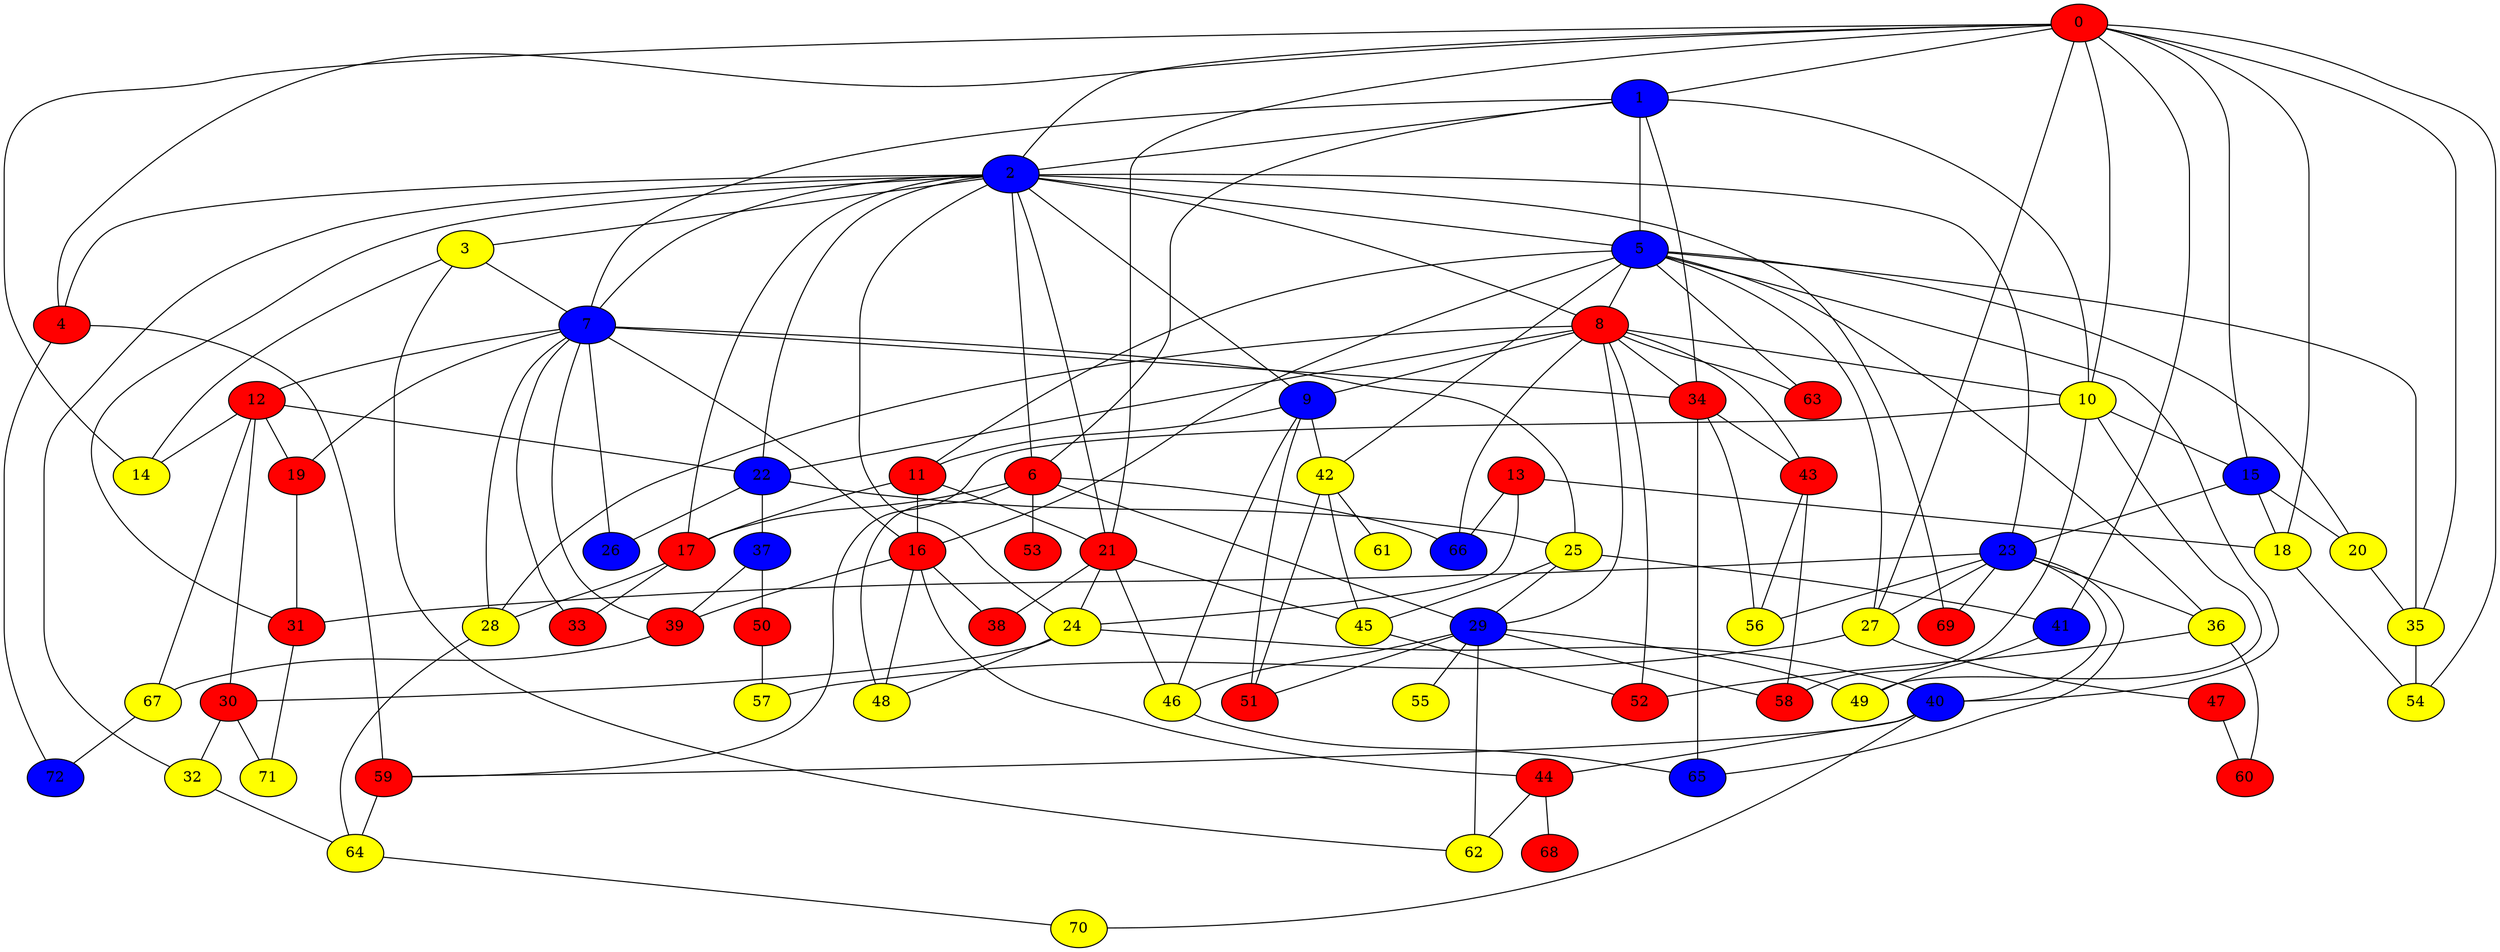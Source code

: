 graph {
0 [style = filled fillcolor = red];
1 [style = filled fillcolor = blue];
2 [style = filled fillcolor = blue];
3 [style = filled fillcolor = yellow];
4 [style = filled fillcolor = red];
5 [style = filled fillcolor = blue];
6 [style = filled fillcolor = red];
7 [style = filled fillcolor = blue];
8 [style = filled fillcolor = red];
9 [style = filled fillcolor = blue];
10 [style = filled fillcolor = yellow];
11 [style = filled fillcolor = red];
12 [style = filled fillcolor = red];
13 [style = filled fillcolor = red];
14 [style = filled fillcolor = yellow];
15 [style = filled fillcolor = blue];
16 [style = filled fillcolor = red];
17 [style = filled fillcolor = red];
18 [style = filled fillcolor = yellow];
19 [style = filled fillcolor = red];
20 [style = filled fillcolor = yellow];
21 [style = filled fillcolor = red];
22 [style = filled fillcolor = blue];
23 [style = filled fillcolor = blue];
24 [style = filled fillcolor = yellow];
25 [style = filled fillcolor = yellow];
26 [style = filled fillcolor = blue];
27 [style = filled fillcolor = yellow];
28 [style = filled fillcolor = yellow];
29 [style = filled fillcolor = blue];
30 [style = filled fillcolor = red];
31 [style = filled fillcolor = red];
32 [style = filled fillcolor = yellow];
33 [style = filled fillcolor = red];
34 [style = filled fillcolor = red];
35 [style = filled fillcolor = yellow];
36 [style = filled fillcolor = yellow];
37 [style = filled fillcolor = blue];
38 [style = filled fillcolor = red];
39 [style = filled fillcolor = red];
40 [style = filled fillcolor = blue];
41 [style = filled fillcolor = blue];
42 [style = filled fillcolor = yellow];
43 [style = filled fillcolor = red];
44 [style = filled fillcolor = red];
45 [style = filled fillcolor = yellow];
46 [style = filled fillcolor = yellow];
47 [style = filled fillcolor = red];
48 [style = filled fillcolor = yellow];
49 [style = filled fillcolor = yellow];
50 [style = filled fillcolor = red];
51 [style = filled fillcolor = red];
52 [style = filled fillcolor = red];
53 [style = filled fillcolor = red];
54 [style = filled fillcolor = yellow];
55 [style = filled fillcolor = yellow];
56 [style = filled fillcolor = yellow];
57 [style = filled fillcolor = yellow];
58 [style = filled fillcolor = red];
59 [style = filled fillcolor = red];
60 [style = filled fillcolor = red];
61 [style = filled fillcolor = yellow];
62 [style = filled fillcolor = yellow];
63 [style = filled fillcolor = red];
64 [style = filled fillcolor = yellow];
65 [style = filled fillcolor = blue];
66 [style = filled fillcolor = blue];
67 [style = filled fillcolor = yellow];
68 [style = filled fillcolor = red];
69 [style = filled fillcolor = red];
70 [style = filled fillcolor = yellow];
71 [style = filled fillcolor = yellow];
72 [style = filled fillcolor = blue];
0 -- 10;
0 -- 4;
0 -- 2;
0 -- 1;
0 -- 14;
0 -- 15;
0 -- 18;
0 -- 21;
0 -- 27;
0 -- 35;
0 -- 41;
0 -- 54;
1 -- 2;
1 -- 5;
1 -- 6;
1 -- 7;
1 -- 10;
1 -- 34;
2 -- 3;
2 -- 4;
2 -- 5;
2 -- 6;
2 -- 7;
2 -- 8;
2 -- 9;
2 -- 17;
2 -- 21;
2 -- 22;
2 -- 23;
2 -- 24;
2 -- 31;
2 -- 32;
2 -- 69;
3 -- 7;
3 -- 14;
3 -- 62;
4 -- 59;
4 -- 72;
5 -- 8;
5 -- 11;
5 -- 16;
5 -- 20;
5 -- 27;
5 -- 35;
5 -- 36;
5 -- 40;
5 -- 42;
5 -- 63;
6 -- 17;
6 -- 29;
6 -- 48;
6 -- 53;
6 -- 66;
7 -- 12;
7 -- 16;
7 -- 19;
7 -- 25;
7 -- 26;
7 -- 28;
7 -- 33;
7 -- 34;
7 -- 39;
8 -- 9;
8 -- 10;
8 -- 22;
8 -- 28;
8 -- 29;
8 -- 34;
8 -- 43;
8 -- 52;
8 -- 63;
8 -- 66;
9 -- 11;
9 -- 42;
9 -- 46;
9 -- 51;
10 -- 15;
10 -- 49;
10 -- 58;
10 -- 59;
11 -- 16;
11 -- 17;
11 -- 21;
12 -- 14;
12 -- 19;
12 -- 22;
12 -- 30;
12 -- 67;
13 -- 18;
13 -- 24;
13 -- 66;
15 -- 18;
15 -- 20;
15 -- 23;
16 -- 38;
16 -- 39;
16 -- 44;
16 -- 48;
17 -- 28;
17 -- 33;
18 -- 54;
19 -- 31;
20 -- 35;
21 -- 24;
21 -- 38;
21 -- 45;
21 -- 46;
22 -- 25;
22 -- 26;
22 -- 37;
23 -- 27;
23 -- 31;
23 -- 36;
23 -- 40;
23 -- 56;
23 -- 65;
23 -- 69;
24 -- 30;
24 -- 40;
24 -- 48;
25 -- 29;
25 -- 41;
25 -- 45;
27 -- 47;
27 -- 57;
28 -- 64;
29 -- 46;
29 -- 49;
29 -- 51;
29 -- 55;
29 -- 58;
29 -- 62;
30 -- 32;
30 -- 71;
31 -- 71;
32 -- 64;
34 -- 43;
34 -- 56;
34 -- 65;
35 -- 54;
36 -- 52;
36 -- 60;
37 -- 39;
37 -- 50;
39 -- 67;
40 -- 44;
40 -- 59;
40 -- 70;
41 -- 49;
42 -- 45;
42 -- 51;
42 -- 61;
43 -- 56;
43 -- 58;
44 -- 62;
44 -- 68;
45 -- 52;
46 -- 65;
47 -- 60;
50 -- 57;
59 -- 64;
64 -- 70;
67 -- 72;
}
